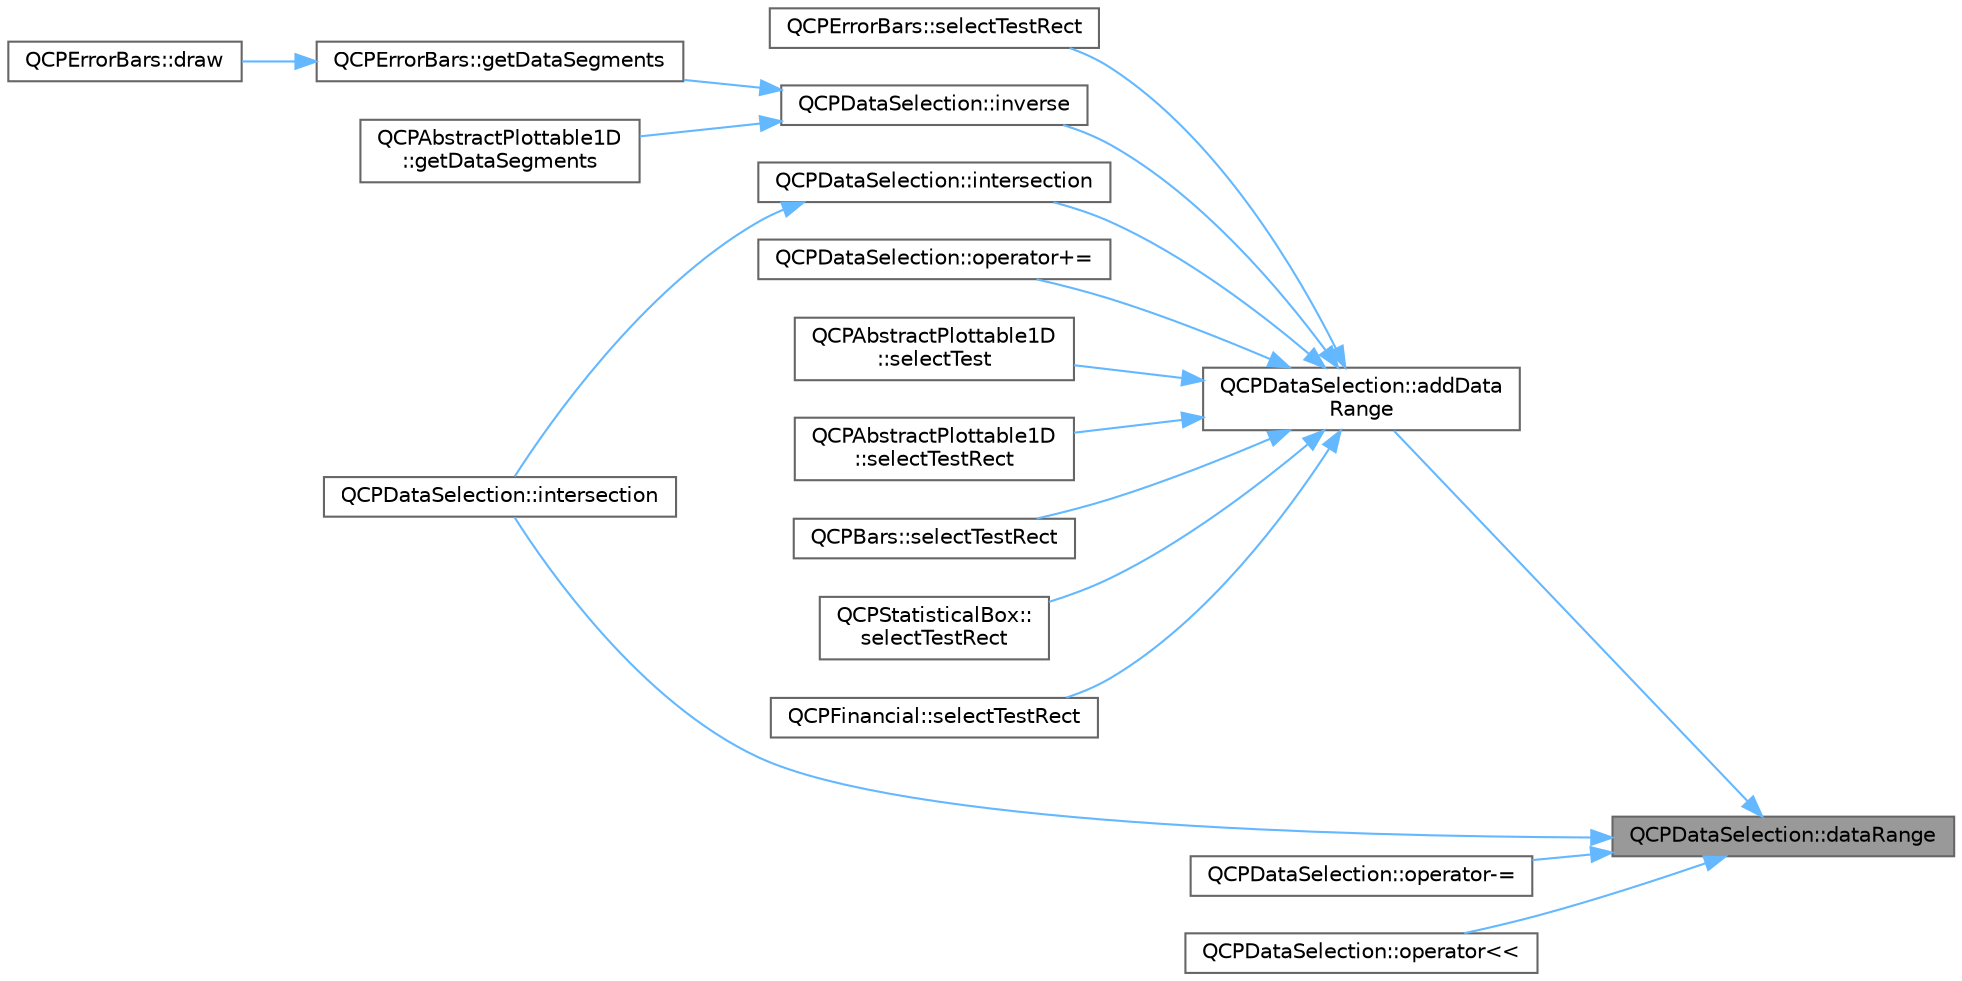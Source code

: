 digraph "QCPDataSelection::dataRange"
{
 // LATEX_PDF_SIZE
  bgcolor="transparent";
  edge [fontname=Helvetica,fontsize=10,labelfontname=Helvetica,labelfontsize=10];
  node [fontname=Helvetica,fontsize=10,shape=box,height=0.2,width=0.4];
  rankdir="RL";
  Node1 [label="QCPDataSelection::dataRange",height=0.2,width=0.4,color="gray40", fillcolor="grey60", style="filled", fontcolor="black",tooltip=" "];
  Node1 -> Node2 [dir="back",color="steelblue1",style="solid"];
  Node2 [label="QCPDataSelection::addData\lRange",height=0.2,width=0.4,color="grey40", fillcolor="white", style="filled",URL="$class_q_c_p_data_selection.html#a46740c5aa7b80ae9b2abf6985d61b74f",tooltip=" "];
  Node2 -> Node3 [dir="back",color="steelblue1",style="solid"];
  Node3 [label="QCPDataSelection::intersection",height=0.2,width=0.4,color="grey40", fillcolor="white", style="filled",URL="$class_q_c_p_data_selection.html#af5267ced53687561367105ee77b874ab",tooltip=" "];
  Node3 -> Node4 [dir="back",color="steelblue1",style="solid"];
  Node4 [label="QCPDataSelection::intersection",height=0.2,width=0.4,color="grey40", fillcolor="white", style="filled",URL="$class_q_c_p_data_selection.html#af296ec5a948656c1d1ecb7b2970d2a24",tooltip=" "];
  Node2 -> Node5 [dir="back",color="steelblue1",style="solid"];
  Node5 [label="QCPDataSelection::inverse",height=0.2,width=0.4,color="grey40", fillcolor="white", style="filled",URL="$class_q_c_p_data_selection.html#ae8097f4e4ffee7b1b5df27c93eb365db",tooltip=" "];
  Node5 -> Node6 [dir="back",color="steelblue1",style="solid"];
  Node6 [label="QCPAbstractPlottable1D\l::getDataSegments",height=0.2,width=0.4,color="grey40", fillcolor="white", style="filled",URL="$class_q_c_p_abstract_plottable1_d.html#ae890e62ce403c54f575c73b9529f1af8",tooltip=" "];
  Node5 -> Node7 [dir="back",color="steelblue1",style="solid"];
  Node7 [label="QCPErrorBars::getDataSegments",height=0.2,width=0.4,color="grey40", fillcolor="white", style="filled",URL="$class_q_c_p_error_bars.html#a243e0bb2563fc2e9f08efd77e7175abf",tooltip=" "];
  Node7 -> Node8 [dir="back",color="steelblue1",style="solid"];
  Node8 [label="QCPErrorBars::draw",height=0.2,width=0.4,color="grey40", fillcolor="white", style="filled",URL="$class_q_c_p_error_bars.html#a801e85931372abf2a1034bfb2eac5cd2",tooltip=" "];
  Node2 -> Node9 [dir="back",color="steelblue1",style="solid"];
  Node9 [label="QCPDataSelection::operator+=",height=0.2,width=0.4,color="grey40", fillcolor="white", style="filled",URL="$class_q_c_p_data_selection.html#a17058640d4e6f49984a0e7e42043df1b",tooltip=" "];
  Node2 -> Node10 [dir="back",color="steelblue1",style="solid"];
  Node10 [label="QCPAbstractPlottable1D\l::selectTest",height=0.2,width=0.4,color="grey40", fillcolor="white", style="filled",URL="$class_q_c_p_abstract_plottable1_d.html#a4611b43bcb6441b2154eb4f4e0a33db2",tooltip=" "];
  Node2 -> Node11 [dir="back",color="steelblue1",style="solid"];
  Node11 [label="QCPAbstractPlottable1D\l::selectTestRect",height=0.2,width=0.4,color="grey40", fillcolor="white", style="filled",URL="$class_q_c_p_abstract_plottable1_d.html#a22377bf6e57ab7eedbc9e489250c6ded",tooltip=" "];
  Node2 -> Node12 [dir="back",color="steelblue1",style="solid"];
  Node12 [label="QCPBars::selectTestRect",height=0.2,width=0.4,color="grey40", fillcolor="white", style="filled",URL="$class_q_c_p_bars.html#ab03bb6125c3e983b89d694f75ce6b3d5",tooltip=" "];
  Node2 -> Node13 [dir="back",color="steelblue1",style="solid"];
  Node13 [label="QCPStatisticalBox::\lselectTestRect",height=0.2,width=0.4,color="grey40", fillcolor="white", style="filled",URL="$class_q_c_p_statistical_box.html#a42febad6ad5e924a151434cc434b4ffc",tooltip=" "];
  Node2 -> Node14 [dir="back",color="steelblue1",style="solid"];
  Node14 [label="QCPFinancial::selectTestRect",height=0.2,width=0.4,color="grey40", fillcolor="white", style="filled",URL="$class_q_c_p_financial.html#a3c5beb1ab028a1dba845fc9dcffc7cf4",tooltip=" "];
  Node2 -> Node15 [dir="back",color="steelblue1",style="solid"];
  Node15 [label="QCPErrorBars::selectTestRect",height=0.2,width=0.4,color="grey40", fillcolor="white", style="filled",URL="$class_q_c_p_error_bars.html#ad7c727736599dfb173f0952082e1a5b6",tooltip=" "];
  Node1 -> Node4 [dir="back",color="steelblue1",style="solid"];
  Node1 -> Node16 [dir="back",color="steelblue1",style="solid"];
  Node16 [label="QCPDataSelection::operator-=",height=0.2,width=0.4,color="grey40", fillcolor="white", style="filled",URL="$class_q_c_p_data_selection.html#a66f9fab70b026baa64bf8e52fe5de07e",tooltip=" "];
  Node1 -> Node17 [dir="back",color="steelblue1",style="solid"];
  Node17 [label="QCPDataSelection::operator\<\<",height=0.2,width=0.4,color="grey40", fillcolor="white", style="filled",URL="$class_q_c_p_data_selection.html#aed65b8988afe6b03adeadf5edf663670",tooltip=" "];
}
